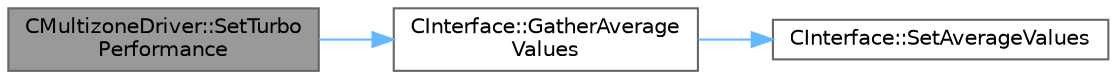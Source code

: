 digraph "CMultizoneDriver::SetTurboPerformance"
{
 // LATEX_PDF_SIZE
  bgcolor="transparent";
  edge [fontname=Helvetica,fontsize=10,labelfontname=Helvetica,labelfontsize=10];
  node [fontname=Helvetica,fontsize=10,shape=box,height=0.2,width=0.4];
  rankdir="LR";
  Node1 [id="Node000001",label="CMultizoneDriver::SetTurbo\lPerformance",height=0.2,width=0.4,color="gray40", fillcolor="grey60", style="filled", fontcolor="black",tooltip="Transfer the local turboperfomance quantities (for each blade row) from all the donorZones to the tar..."];
  Node1 -> Node2 [id="edge1_Node000001_Node000002",color="steelblue1",style="solid",tooltip=" "];
  Node2 [id="Node000002",label="CInterface::GatherAverage\lValues",height=0.2,width=0.4,color="grey40", fillcolor="white", style="filled",URL="$classCInterface.html#ae4c7e8855cd35cc5c7e54bcbb8b67cea",tooltip="Interpolate data and scatter it into different processors, for matching meshes."];
  Node2 -> Node3 [id="edge2_Node000002_Node000003",color="steelblue1",style="solid",tooltip=" "];
  Node3 [id="Node000003",label="CInterface::SetAverageValues",height=0.2,width=0.4,color="grey40", fillcolor="white", style="filled",URL="$classCInterface.html#a00c51b5553f761b1afc914f0fb6172e3",tooltip="A virtual member."];
}
